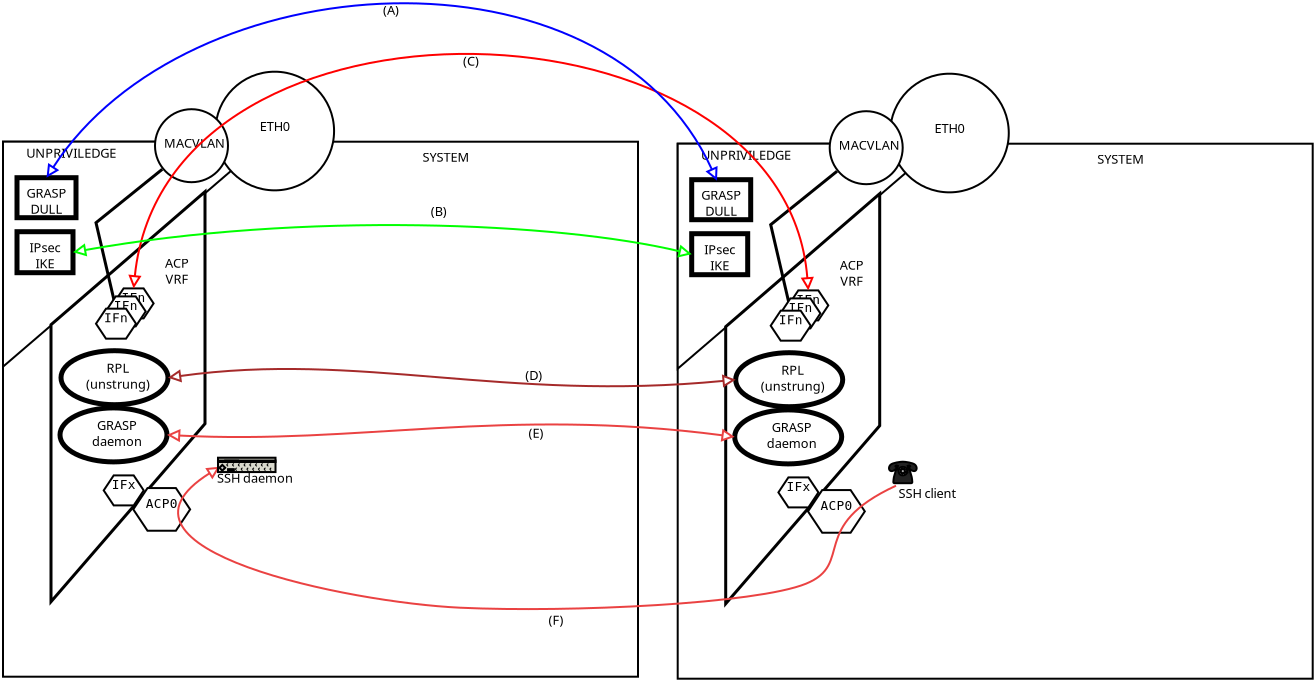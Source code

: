 <?xml version="1.0" encoding="UTF-8"?>
<dia:diagram xmlns:dia="http://www.lysator.liu.se/~alla/dia/">
  <dia:layer name="Background" visible="true" connectable="true" active="true">
    <dia:group>
      <dia:attribute name="meta">
        <dia:composite type="dict"/>
      </dia:attribute>
      <dia:attribute name="matrix"/>
      <dia:object type="Standard - Box" version="0" id="O0">
        <dia:attribute name="obj_pos">
          <dia:point val="28.3,9.1"/>
        </dia:attribute>
        <dia:attribute name="obj_bb">
          <dia:rectangle val="28.25,9.05;60.1,35.9"/>
        </dia:attribute>
        <dia:attribute name="elem_corner">
          <dia:point val="28.3,9.1"/>
        </dia:attribute>
        <dia:attribute name="elem_width">
          <dia:real val="31.75"/>
        </dia:attribute>
        <dia:attribute name="elem_height">
          <dia:real val="26.75"/>
        </dia:attribute>
        <dia:attribute name="show_background">
          <dia:boolean val="true"/>
        </dia:attribute>
      </dia:object>
      <dia:object type="Standard - Text" version="1" id="O1">
        <dia:attribute name="obj_pos">
          <dia:point val="49.275,10.1"/>
        </dia:attribute>
        <dia:attribute name="obj_bb">
          <dia:rectangle val="49.275,9.505;51.828,10.252"/>
        </dia:attribute>
        <dia:attribute name="text">
          <dia:composite type="text">
            <dia:attribute name="string">
              <dia:string>#SYSTEM#</dia:string>
            </dia:attribute>
            <dia:attribute name="font">
              <dia:font family="sans" style="0" name="Helvetica"/>
            </dia:attribute>
            <dia:attribute name="height">
              <dia:real val="0.8"/>
            </dia:attribute>
            <dia:attribute name="pos">
              <dia:point val="49.275,10.1"/>
            </dia:attribute>
            <dia:attribute name="color">
              <dia:color val="#000000ff"/>
            </dia:attribute>
            <dia:attribute name="alignment">
              <dia:enum val="0"/>
            </dia:attribute>
          </dia:composite>
        </dia:attribute>
        <dia:attribute name="valign">
          <dia:enum val="3"/>
        </dia:attribute>
      </dia:object>
      <dia:object type="Geometric - Right Angle Triangle" version="1" id="O2">
        <dia:attribute name="obj_pos">
          <dia:point val="28.3,9.1"/>
        </dia:attribute>
        <dia:attribute name="obj_bb">
          <dia:rectangle val="28.2,9;41.67,20.568"/>
        </dia:attribute>
        <dia:attribute name="meta">
          <dia:composite type="dict"/>
        </dia:attribute>
        <dia:attribute name="elem_corner">
          <dia:point val="28.3,9.1"/>
        </dia:attribute>
        <dia:attribute name="elem_width">
          <dia:real val="13.1"/>
        </dia:attribute>
        <dia:attribute name="elem_height">
          <dia:real val="11.25"/>
        </dia:attribute>
        <dia:attribute name="line_width">
          <dia:real val="0.1"/>
        </dia:attribute>
        <dia:attribute name="line_colour">
          <dia:color val="#000000ff"/>
        </dia:attribute>
        <dia:attribute name="fill_colour">
          <dia:color val="#ffffffff"/>
        </dia:attribute>
        <dia:attribute name="show_background">
          <dia:boolean val="true"/>
        </dia:attribute>
        <dia:attribute name="line_style">
          <dia:enum val="0"/>
          <dia:real val="1"/>
        </dia:attribute>
        <dia:attribute name="flip_horizontal">
          <dia:boolean val="false"/>
        </dia:attribute>
        <dia:attribute name="flip_vertical">
          <dia:boolean val="true"/>
        </dia:attribute>
        <dia:attribute name="subscale">
          <dia:real val="1"/>
        </dia:attribute>
        <dia:connections>
          <dia:connection handle="0" to="O24" connection="8"/>
        </dia:connections>
      </dia:object>
      <dia:object type="Standard - Text" version="1" id="O3">
        <dia:attribute name="obj_pos">
          <dia:point val="29.467,9.9"/>
        </dia:attribute>
        <dia:attribute name="obj_bb">
          <dia:rectangle val="29.467,9.305;34.217,10.053"/>
        </dia:attribute>
        <dia:attribute name="text">
          <dia:composite type="text">
            <dia:attribute name="string">
              <dia:string>#UNPRIVILEDGE#</dia:string>
            </dia:attribute>
            <dia:attribute name="font">
              <dia:font family="sans" style="0" name="Helvetica"/>
            </dia:attribute>
            <dia:attribute name="height">
              <dia:real val="0.8"/>
            </dia:attribute>
            <dia:attribute name="pos">
              <dia:point val="29.467,9.9"/>
            </dia:attribute>
            <dia:attribute name="color">
              <dia:color val="#000000ff"/>
            </dia:attribute>
            <dia:attribute name="alignment">
              <dia:enum val="0"/>
            </dia:attribute>
          </dia:composite>
        </dia:attribute>
        <dia:attribute name="valign">
          <dia:enum val="3"/>
        </dia:attribute>
      </dia:object>
      <dia:object type="Standard - Text" version="1" id="O4">
        <dia:attribute name="obj_pos">
          <dia:point val="37.725,9.3"/>
        </dia:attribute>
        <dia:attribute name="obj_bb">
          <dia:rectangle val="37.725,8.705;37.725,9.453"/>
        </dia:attribute>
        <dia:attribute name="text">
          <dia:composite type="text">
            <dia:attribute name="string">
              <dia:string>##</dia:string>
            </dia:attribute>
            <dia:attribute name="font">
              <dia:font family="sans" style="0" name="Helvetica"/>
            </dia:attribute>
            <dia:attribute name="height">
              <dia:real val="0.8"/>
            </dia:attribute>
            <dia:attribute name="pos">
              <dia:point val="37.725,9.3"/>
            </dia:attribute>
            <dia:attribute name="color">
              <dia:color val="#000000ff"/>
            </dia:attribute>
            <dia:attribute name="alignment">
              <dia:enum val="0"/>
            </dia:attribute>
          </dia:composite>
        </dia:attribute>
        <dia:attribute name="valign">
          <dia:enum val="3"/>
        </dia:attribute>
        <dia:connections>
          <dia:connection handle="0" to="O5" connection="8"/>
        </dia:connections>
      </dia:object>
      <dia:object type="Geometric - Perfect Circle" version="1" id="O5">
        <dia:attribute name="obj_pos">
          <dia:point val="38.921,5.6"/>
        </dia:attribute>
        <dia:attribute name="obj_bb">
          <dia:rectangle val="38.821,5.5;44.954,11.633"/>
        </dia:attribute>
        <dia:attribute name="meta">
          <dia:composite type="dict"/>
        </dia:attribute>
        <dia:attribute name="elem_corner">
          <dia:point val="38.921,5.6"/>
        </dia:attribute>
        <dia:attribute name="elem_width">
          <dia:real val="5.933"/>
        </dia:attribute>
        <dia:attribute name="elem_height">
          <dia:real val="5.933"/>
        </dia:attribute>
        <dia:attribute name="line_width">
          <dia:real val="0.1"/>
        </dia:attribute>
        <dia:attribute name="line_colour">
          <dia:color val="#000000ff"/>
        </dia:attribute>
        <dia:attribute name="fill_colour">
          <dia:color val="#ffffffff"/>
        </dia:attribute>
        <dia:attribute name="show_background">
          <dia:boolean val="true"/>
        </dia:attribute>
        <dia:attribute name="line_style">
          <dia:enum val="0"/>
          <dia:real val="1"/>
        </dia:attribute>
        <dia:attribute name="flip_horizontal">
          <dia:boolean val="false"/>
        </dia:attribute>
        <dia:attribute name="flip_vertical">
          <dia:boolean val="false"/>
        </dia:attribute>
        <dia:attribute name="subscale">
          <dia:real val="1"/>
        </dia:attribute>
      </dia:object>
      <dia:object type="Standard - Text" version="1" id="O6">
        <dia:attribute name="obj_pos">
          <dia:point val="41.888,8.566"/>
        </dia:attribute>
        <dia:attribute name="obj_bb">
          <dia:rectangle val="41.045,7.971;42.73,8.719"/>
        </dia:attribute>
        <dia:attribute name="text">
          <dia:composite type="text">
            <dia:attribute name="string">
              <dia:string>#ETH0#</dia:string>
            </dia:attribute>
            <dia:attribute name="font">
              <dia:font family="sans" style="0" name="Helvetica"/>
            </dia:attribute>
            <dia:attribute name="height">
              <dia:real val="0.8"/>
            </dia:attribute>
            <dia:attribute name="pos">
              <dia:point val="41.888,8.566"/>
            </dia:attribute>
            <dia:attribute name="color">
              <dia:color val="#000000ff"/>
            </dia:attribute>
            <dia:attribute name="alignment">
              <dia:enum val="1"/>
            </dia:attribute>
          </dia:composite>
        </dia:attribute>
        <dia:attribute name="valign">
          <dia:enum val="3"/>
        </dia:attribute>
        <dia:connections>
          <dia:connection handle="0" to="O24" connection="8"/>
          <dia:connection handle="2" to="O11" connection="9"/>
        </dia:connections>
      </dia:object>
      <dia:object type="Standard - Polygon" version="0" id="O7">
        <dia:attribute name="obj_pos">
          <dia:point val="30.7,18.25"/>
        </dia:attribute>
        <dia:attribute name="obj_bb">
          <dia:rectangle val="30.625,11.436;38.475,32.301"/>
        </dia:attribute>
        <dia:attribute name="poly_points">
          <dia:point val="30.7,18.25"/>
          <dia:point val="38.4,11.6"/>
          <dia:point val="38.4,23.2"/>
          <dia:point val="30.7,32.1"/>
        </dia:attribute>
        <dia:attribute name="line_width">
          <dia:real val="0.15"/>
        </dia:attribute>
        <dia:attribute name="show_background">
          <dia:boolean val="true"/>
        </dia:attribute>
      </dia:object>
      <dia:object type="Standard - PolyLine" version="0" id="O8">
        <dia:attribute name="obj_pos">
          <dia:point val="37.725,9.3"/>
        </dia:attribute>
        <dia:attribute name="obj_bb">
          <dia:rectangle val="32.866,9.195;37.831,17.54"/>
        </dia:attribute>
        <dia:attribute name="poly_points">
          <dia:point val="37.725,9.3"/>
          <dia:point val="32.95,13.15"/>
          <dia:point val="33.95,17.45"/>
        </dia:attribute>
        <dia:attribute name="line_width">
          <dia:real val="0.15"/>
        </dia:attribute>
      </dia:object>
      <dia:object type="Network - Radio Cell" version="0" id="O9">
        <dia:attribute name="obj_pos">
          <dia:point val="35.83,17.185"/>
        </dia:attribute>
        <dia:attribute name="obj_bb">
          <dia:rectangle val="33.77,16.385;35.89,17.985"/>
        </dia:attribute>
        <dia:attribute name="meta">
          <dia:composite type="dict"/>
        </dia:attribute>
        <dia:attribute name="poly_points">
          <dia:point val="35.83,17.185"/>
          <dia:point val="35.33,17.935"/>
          <dia:point val="34.33,17.935"/>
          <dia:point val="33.83,17.185"/>
          <dia:point val="34.33,16.435"/>
          <dia:point val="35.33,16.435"/>
        </dia:attribute>
        <dia:attribute name="radius">
          <dia:real val="1"/>
        </dia:attribute>
        <dia:attribute name="line_width">
          <dia:real val="0.1"/>
        </dia:attribute>
        <dia:attribute name="line_colour">
          <dia:color val="#000000ff"/>
        </dia:attribute>
        <dia:attribute name="line_style">
          <dia:enum val="0"/>
          <dia:real val="1"/>
        </dia:attribute>
        <dia:attribute name="fill_colour">
          <dia:color val="#ffffffff"/>
        </dia:attribute>
        <dia:attribute name="show_background">
          <dia:boolean val="true"/>
        </dia:attribute>
        <dia:attribute name="text">
          <dia:composite type="text">
            <dia:attribute name="string">
              <dia:string>#IFn#</dia:string>
            </dia:attribute>
            <dia:attribute name="font">
              <dia:font family="monospace" style="0" name="Courier"/>
            </dia:attribute>
            <dia:attribute name="height">
              <dia:real val="0.8"/>
            </dia:attribute>
            <dia:attribute name="pos">
              <dia:point val="34.83,17.109"/>
            </dia:attribute>
            <dia:attribute name="color">
              <dia:color val="#000000ff"/>
            </dia:attribute>
            <dia:attribute name="alignment">
              <dia:enum val="1"/>
            </dia:attribute>
          </dia:composite>
        </dia:attribute>
      </dia:object>
      <dia:object type="Network - Radio Cell" version="0" id="O10">
        <dia:attribute name="obj_pos">
          <dia:point val="35.435,17.585"/>
        </dia:attribute>
        <dia:attribute name="obj_bb">
          <dia:rectangle val="33.375,16.785;35.495,18.385"/>
        </dia:attribute>
        <dia:attribute name="meta">
          <dia:composite type="dict"/>
        </dia:attribute>
        <dia:attribute name="poly_points">
          <dia:point val="35.435,17.585"/>
          <dia:point val="34.935,18.335"/>
          <dia:point val="33.935,18.335"/>
          <dia:point val="33.435,17.585"/>
          <dia:point val="33.935,16.835"/>
          <dia:point val="34.935,16.835"/>
        </dia:attribute>
        <dia:attribute name="radius">
          <dia:real val="1"/>
        </dia:attribute>
        <dia:attribute name="line_width">
          <dia:real val="0.1"/>
        </dia:attribute>
        <dia:attribute name="line_colour">
          <dia:color val="#000000ff"/>
        </dia:attribute>
        <dia:attribute name="line_style">
          <dia:enum val="0"/>
          <dia:real val="1"/>
        </dia:attribute>
        <dia:attribute name="fill_colour">
          <dia:color val="#ffffffff"/>
        </dia:attribute>
        <dia:attribute name="show_background">
          <dia:boolean val="true"/>
        </dia:attribute>
        <dia:attribute name="text">
          <dia:composite type="text">
            <dia:attribute name="string">
              <dia:string>#IFn#</dia:string>
            </dia:attribute>
            <dia:attribute name="font">
              <dia:font family="monospace" style="0" name="Courier"/>
            </dia:attribute>
            <dia:attribute name="height">
              <dia:real val="0.8"/>
            </dia:attribute>
            <dia:attribute name="pos">
              <dia:point val="34.435,17.509"/>
            </dia:attribute>
            <dia:attribute name="color">
              <dia:color val="#000000ff"/>
            </dia:attribute>
            <dia:attribute name="alignment">
              <dia:enum val="1"/>
            </dia:attribute>
          </dia:composite>
        </dia:attribute>
      </dia:object>
      <dia:object type="Network - Radio Cell" version="0" id="O11">
        <dia:attribute name="obj_pos">
          <dia:point val="34.95,18.2"/>
        </dia:attribute>
        <dia:attribute name="obj_bb">
          <dia:rectangle val="32.89,17.4;35.01,19"/>
        </dia:attribute>
        <dia:attribute name="meta">
          <dia:composite type="dict"/>
        </dia:attribute>
        <dia:attribute name="poly_points">
          <dia:point val="34.95,18.2"/>
          <dia:point val="34.45,18.95"/>
          <dia:point val="33.45,18.95"/>
          <dia:point val="32.95,18.2"/>
          <dia:point val="33.45,17.45"/>
          <dia:point val="34.45,17.45"/>
        </dia:attribute>
        <dia:attribute name="radius">
          <dia:real val="1"/>
        </dia:attribute>
        <dia:attribute name="line_width">
          <dia:real val="0.1"/>
        </dia:attribute>
        <dia:attribute name="line_colour">
          <dia:color val="#000000ff"/>
        </dia:attribute>
        <dia:attribute name="line_style">
          <dia:enum val="0"/>
          <dia:real val="1"/>
        </dia:attribute>
        <dia:attribute name="fill_colour">
          <dia:color val="#ffffffff"/>
        </dia:attribute>
        <dia:attribute name="show_background">
          <dia:boolean val="true"/>
        </dia:attribute>
        <dia:attribute name="text">
          <dia:composite type="text">
            <dia:attribute name="string">
              <dia:string>#IFn#</dia:string>
            </dia:attribute>
            <dia:attribute name="font">
              <dia:font family="monospace" style="0" name="Courier"/>
            </dia:attribute>
            <dia:attribute name="height">
              <dia:real val="0.8"/>
            </dia:attribute>
            <dia:attribute name="pos">
              <dia:point val="33.95,18.124"/>
            </dia:attribute>
            <dia:attribute name="color">
              <dia:color val="#000000ff"/>
            </dia:attribute>
            <dia:attribute name="alignment">
              <dia:enum val="1"/>
            </dia:attribute>
          </dia:composite>
        </dia:attribute>
      </dia:object>
      <dia:object type="Standard - Text" version="1" id="O12">
        <dia:attribute name="obj_pos">
          <dia:point val="35.3,20.95"/>
        </dia:attribute>
        <dia:attribute name="obj_bb">
          <dia:rectangle val="35.3,20.355;35.3,21.102"/>
          <dia:connections>
            <dia:connection handle="0" to="O15" connection="8"/>
          </dia:connections>
        </dia:attribute>
        <dia:attribute name="text">
          <dia:composite type="text">
            <dia:attribute name="string">
              <dia:string>##</dia:string>
            </dia:attribute>
            <dia:attribute name="font">
              <dia:font family="sans" style="0" name="Helvetica"/>
            </dia:attribute>
            <dia:attribute name="height">
              <dia:real val="0.8"/>
            </dia:attribute>
            <dia:attribute name="pos">
              <dia:point val="35.3,20.95"/>
            </dia:attribute>
            <dia:attribute name="color">
              <dia:color val="#000000ff"/>
            </dia:attribute>
            <dia:attribute name="alignment">
              <dia:enum val="1"/>
            </dia:attribute>
          </dia:composite>
        </dia:attribute>
        <dia:attribute name="valign">
          <dia:enum val="3"/>
        </dia:attribute>
      </dia:object>
      <dia:group>
        <dia:attribute name="meta">
          <dia:composite type="dict"/>
        </dia:attribute>
        <dia:attribute name="matrix"/>
        <dia:object type="Standard - Ellipse" version="0" id="O13">
          <dia:attribute name="obj_pos">
            <dia:point val="31.2,19.55"/>
          </dia:attribute>
          <dia:attribute name="obj_bb">
            <dia:rectangle val="31.075,19.425;36.675,22.375"/>
          </dia:attribute>
          <dia:attribute name="elem_corner">
            <dia:point val="31.2,19.55"/>
          </dia:attribute>
          <dia:attribute name="elem_width">
            <dia:real val="5.35"/>
          </dia:attribute>
          <dia:attribute name="elem_height">
            <dia:real val="2.7"/>
          </dia:attribute>
          <dia:attribute name="border_width">
            <dia:real val="0.25"/>
          </dia:attribute>
        </dia:object>
        <dia:object type="Standard - Text" version="1" id="O14">
          <dia:attribute name="obj_pos">
            <dia:point val="34.05,20.65"/>
          </dia:attribute>
          <dia:attribute name="obj_bb">
            <dia:rectangle val="32.364,20.055;35.736,21.602"/>
          </dia:attribute>
          <dia:attribute name="text">
            <dia:composite type="text">
              <dia:attribute name="string">
                <dia:string>#RPL
(unstrung)#</dia:string>
              </dia:attribute>
              <dia:attribute name="font">
                <dia:font family="sans" style="0" name="Helvetica"/>
              </dia:attribute>
              <dia:attribute name="height">
                <dia:real val="0.8"/>
              </dia:attribute>
              <dia:attribute name="pos">
                <dia:point val="34.05,20.65"/>
              </dia:attribute>
              <dia:attribute name="color">
                <dia:color val="#000000ff"/>
              </dia:attribute>
              <dia:attribute name="alignment">
                <dia:enum val="1"/>
              </dia:attribute>
            </dia:composite>
          </dia:attribute>
          <dia:attribute name="valign">
            <dia:enum val="3"/>
          </dia:attribute>
        </dia:object>
      </dia:group>
      <dia:group>
        <dia:attribute name="meta">
          <dia:composite type="dict"/>
        </dia:attribute>
        <dia:attribute name="matrix"/>
        <dia:object type="Standard - Box" version="0" id="O15">
          <dia:attribute name="obj_pos">
            <dia:point val="29,13.6"/>
          </dia:attribute>
          <dia:attribute name="obj_bb">
            <dia:rectangle val="28.875,13.475;31.925,15.775"/>
          </dia:attribute>
          <dia:attribute name="elem_corner">
            <dia:point val="29,13.6"/>
          </dia:attribute>
          <dia:attribute name="elem_width">
            <dia:real val="2.8"/>
          </dia:attribute>
          <dia:attribute name="elem_height">
            <dia:real val="2.05"/>
          </dia:attribute>
          <dia:attribute name="border_width">
            <dia:real val="0.25"/>
          </dia:attribute>
          <dia:attribute name="show_background">
            <dia:boolean val="true"/>
          </dia:attribute>
        </dia:object>
        <dia:object type="Standard - Text" version="1" id="O16">
          <dia:attribute name="obj_pos">
            <dia:point val="30.4,14.625"/>
          </dia:attribute>
          <dia:attribute name="obj_bb">
            <dia:rectangle val="29.578,14.03;31.223,15.578"/>
          </dia:attribute>
          <dia:attribute name="text">
            <dia:composite type="text">
              <dia:attribute name="string">
                <dia:string>#IPsec
IKE#</dia:string>
              </dia:attribute>
              <dia:attribute name="font">
                <dia:font family="sans" style="0" name="Helvetica"/>
              </dia:attribute>
              <dia:attribute name="height">
                <dia:real val="0.8"/>
              </dia:attribute>
              <dia:attribute name="pos">
                <dia:point val="30.4,14.625"/>
              </dia:attribute>
              <dia:attribute name="color">
                <dia:color val="#000000ff"/>
              </dia:attribute>
              <dia:attribute name="alignment">
                <dia:enum val="1"/>
              </dia:attribute>
            </dia:composite>
          </dia:attribute>
          <dia:attribute name="valign">
            <dia:enum val="3"/>
          </dia:attribute>
        </dia:object>
      </dia:group>
      <dia:object type="Standard - Text" version="1" id="O17">
        <dia:attribute name="obj_pos">
          <dia:point val="37,15.4"/>
        </dia:attribute>
        <dia:attribute name="obj_bb">
          <dia:rectangle val="36.37,14.805;37.63,16.352"/>
        </dia:attribute>
        <dia:attribute name="text">
          <dia:composite type="text">
            <dia:attribute name="string">
              <dia:string>#ACP
VRF#</dia:string>
            </dia:attribute>
            <dia:attribute name="font">
              <dia:font family="sans" style="0" name="Helvetica"/>
            </dia:attribute>
            <dia:attribute name="height">
              <dia:real val="0.8"/>
            </dia:attribute>
            <dia:attribute name="pos">
              <dia:point val="37,15.4"/>
            </dia:attribute>
            <dia:attribute name="color">
              <dia:color val="#000000ff"/>
            </dia:attribute>
            <dia:attribute name="alignment">
              <dia:enum val="1"/>
            </dia:attribute>
          </dia:composite>
        </dia:attribute>
        <dia:attribute name="valign">
          <dia:enum val="3"/>
        </dia:attribute>
      </dia:object>
      <dia:object type="Network - Radio Cell" version="0" id="O18">
        <dia:attribute name="obj_pos">
          <dia:point val="35.335,26.535"/>
        </dia:attribute>
        <dia:attribute name="obj_bb">
          <dia:rectangle val="33.275,25.735;35.395,27.335"/>
        </dia:attribute>
        <dia:attribute name="meta">
          <dia:composite type="dict"/>
        </dia:attribute>
        <dia:attribute name="poly_points">
          <dia:point val="35.335,26.535"/>
          <dia:point val="34.835,27.285"/>
          <dia:point val="33.835,27.285"/>
          <dia:point val="33.335,26.535"/>
          <dia:point val="33.835,25.785"/>
          <dia:point val="34.835,25.785"/>
        </dia:attribute>
        <dia:attribute name="radius">
          <dia:real val="1"/>
        </dia:attribute>
        <dia:attribute name="line_width">
          <dia:real val="0.1"/>
        </dia:attribute>
        <dia:attribute name="line_colour">
          <dia:color val="#000000ff"/>
        </dia:attribute>
        <dia:attribute name="line_style">
          <dia:enum val="0"/>
          <dia:real val="1"/>
        </dia:attribute>
        <dia:attribute name="fill_colour">
          <dia:color val="#ffffffff"/>
        </dia:attribute>
        <dia:attribute name="show_background">
          <dia:boolean val="true"/>
        </dia:attribute>
        <dia:attribute name="text">
          <dia:composite type="text">
            <dia:attribute name="string">
              <dia:string>#IFx#</dia:string>
            </dia:attribute>
            <dia:attribute name="font">
              <dia:font family="monospace" style="0" name="Courier"/>
            </dia:attribute>
            <dia:attribute name="height">
              <dia:real val="0.8"/>
            </dia:attribute>
            <dia:attribute name="pos">
              <dia:point val="34.335,26.459"/>
            </dia:attribute>
            <dia:attribute name="color">
              <dia:color val="#000000ff"/>
            </dia:attribute>
            <dia:attribute name="alignment">
              <dia:enum val="1"/>
            </dia:attribute>
          </dia:composite>
        </dia:attribute>
      </dia:object>
      <dia:object type="Network - Radio Cell" version="0" id="O19">
        <dia:attribute name="obj_pos">
          <dia:point val="37.656,27.485"/>
        </dia:attribute>
        <dia:attribute name="obj_bb">
          <dia:rectangle val="34.754,26.369;37.716,28.601"/>
          <dia:connections>
            <dia:connection handle="0" to="O22" connection="8"/>
          </dia:connections>
        </dia:attribute>
        <dia:attribute name="meta">
          <dia:composite type="dict"/>
        </dia:attribute>
        <dia:attribute name="poly_points">
          <dia:point val="37.656,27.485"/>
          <dia:point val="36.946,28.55"/>
          <dia:point val="35.525,28.55"/>
          <dia:point val="34.814,27.485"/>
          <dia:point val="35.525,26.419"/>
          <dia:point val="36.946,26.419"/>
        </dia:attribute>
        <dia:attribute name="radius">
          <dia:real val="1.421"/>
        </dia:attribute>
        <dia:attribute name="line_width">
          <dia:real val="0.1"/>
        </dia:attribute>
        <dia:attribute name="line_colour">
          <dia:color val="#000000ff"/>
        </dia:attribute>
        <dia:attribute name="line_style">
          <dia:enum val="0"/>
          <dia:real val="1"/>
        </dia:attribute>
        <dia:attribute name="fill_colour">
          <dia:color val="#ffffffff"/>
        </dia:attribute>
        <dia:attribute name="show_background">
          <dia:boolean val="true"/>
        </dia:attribute>
        <dia:attribute name="text">
          <dia:composite type="text">
            <dia:attribute name="string">
              <dia:string>#ACP0#</dia:string>
            </dia:attribute>
            <dia:attribute name="font">
              <dia:font family="monospace" style="0" name="Courier"/>
            </dia:attribute>
            <dia:attribute name="height">
              <dia:real val="0.8"/>
            </dia:attribute>
            <dia:attribute name="pos">
              <dia:point val="36.235,27.409"/>
            </dia:attribute>
            <dia:attribute name="color">
              <dia:color val="#000000ff"/>
            </dia:attribute>
            <dia:attribute name="alignment">
              <dia:enum val="1"/>
            </dia:attribute>
          </dia:composite>
        </dia:attribute>
      </dia:object>
      <dia:group>
        <dia:attribute name="meta">
          <dia:composite type="dict"/>
        </dia:attribute>
        <dia:attribute name="matrix"/>
        <dia:object type="Standard - Ellipse" version="0" id="O20">
          <dia:attribute name="obj_pos">
            <dia:point val="31.15,22.41"/>
          </dia:attribute>
          <dia:attribute name="obj_bb">
            <dia:rectangle val="31.025,22.285;36.625,25.235"/>
          </dia:attribute>
          <dia:attribute name="elem_corner">
            <dia:point val="31.15,22.41"/>
          </dia:attribute>
          <dia:attribute name="elem_width">
            <dia:real val="5.35"/>
          </dia:attribute>
          <dia:attribute name="elem_height">
            <dia:real val="2.7"/>
          </dia:attribute>
          <dia:attribute name="border_width">
            <dia:real val="0.25"/>
          </dia:attribute>
        </dia:object>
        <dia:object type="Standard - Text" version="1" id="O21">
          <dia:attribute name="obj_pos">
            <dia:point val="34,23.51"/>
          </dia:attribute>
          <dia:attribute name="obj_bb">
            <dia:rectangle val="32.693,22.915;35.307,24.462"/>
          </dia:attribute>
          <dia:attribute name="text">
            <dia:composite type="text">
              <dia:attribute name="string">
                <dia:string>#GRASP
daemon#</dia:string>
              </dia:attribute>
              <dia:attribute name="font">
                <dia:font family="sans" style="0" name="Helvetica"/>
              </dia:attribute>
              <dia:attribute name="height">
                <dia:real val="0.8"/>
              </dia:attribute>
              <dia:attribute name="pos">
                <dia:point val="34,23.51"/>
              </dia:attribute>
              <dia:attribute name="color">
                <dia:color val="#000000ff"/>
              </dia:attribute>
              <dia:attribute name="alignment">
                <dia:enum val="1"/>
              </dia:attribute>
            </dia:composite>
          </dia:attribute>
          <dia:attribute name="valign">
            <dia:enum val="3"/>
          </dia:attribute>
        </dia:object>
      </dia:group>
      <dia:group>
        <dia:attribute name="meta">
          <dia:composite type="dict"/>
        </dia:attribute>
        <dia:attribute name="matrix"/>
        <dia:object type="Standard - Box" version="0" id="O22">
          <dia:attribute name="obj_pos">
            <dia:point val="29,10.9"/>
          </dia:attribute>
          <dia:attribute name="obj_bb">
            <dia:rectangle val="28.875,10.775;32.075,13.025"/>
          </dia:attribute>
          <dia:attribute name="elem_corner">
            <dia:point val="29,10.9"/>
          </dia:attribute>
          <dia:attribute name="elem_width">
            <dia:real val="2.95"/>
          </dia:attribute>
          <dia:attribute name="elem_height">
            <dia:real val="2"/>
          </dia:attribute>
          <dia:attribute name="border_width">
            <dia:real val="0.25"/>
          </dia:attribute>
          <dia:attribute name="show_background">
            <dia:boolean val="true"/>
          </dia:attribute>
        </dia:object>
        <dia:object type="Standard - Text" version="1" id="O23">
          <dia:attribute name="obj_pos">
            <dia:point val="30.475,11.9"/>
          </dia:attribute>
          <dia:attribute name="obj_bb">
            <dia:rectangle val="29.402,11.305;31.547,12.852"/>
          </dia:attribute>
          <dia:attribute name="text">
            <dia:composite type="text">
              <dia:attribute name="string">
                <dia:string>#GRASP
DULL#</dia:string>
              </dia:attribute>
              <dia:attribute name="font">
                <dia:font family="sans" style="0" name="Helvetica"/>
              </dia:attribute>
              <dia:attribute name="height">
                <dia:real val="0.8"/>
              </dia:attribute>
              <dia:attribute name="pos">
                <dia:point val="30.475,11.9"/>
              </dia:attribute>
              <dia:attribute name="color">
                <dia:color val="#000000ff"/>
              </dia:attribute>
              <dia:attribute name="alignment">
                <dia:enum val="1"/>
              </dia:attribute>
            </dia:composite>
          </dia:attribute>
          <dia:attribute name="valign">
            <dia:enum val="3"/>
          </dia:attribute>
        </dia:object>
      </dia:group>
      <dia:object type="Geometric - Perfect Circle" version="1" id="O24">
        <dia:attribute name="obj_pos">
          <dia:point val="35.9,7.475"/>
        </dia:attribute>
        <dia:attribute name="obj_bb">
          <dia:rectangle val="35.8,7.375;39.65,11.225"/>
        </dia:attribute>
        <dia:attribute name="meta">
          <dia:composite type="dict"/>
        </dia:attribute>
        <dia:attribute name="elem_corner">
          <dia:point val="35.9,7.475"/>
        </dia:attribute>
        <dia:attribute name="elem_width">
          <dia:real val="3.65"/>
        </dia:attribute>
        <dia:attribute name="elem_height">
          <dia:real val="3.65"/>
        </dia:attribute>
        <dia:attribute name="line_width">
          <dia:real val="0.1"/>
        </dia:attribute>
        <dia:attribute name="line_colour">
          <dia:color val="#000000ff"/>
        </dia:attribute>
        <dia:attribute name="fill_colour">
          <dia:color val="#ffffffff"/>
        </dia:attribute>
        <dia:attribute name="show_background">
          <dia:boolean val="true"/>
        </dia:attribute>
        <dia:attribute name="line_style">
          <dia:enum val="0"/>
          <dia:real val="1"/>
        </dia:attribute>
        <dia:attribute name="flip_horizontal">
          <dia:boolean val="false"/>
        </dia:attribute>
        <dia:attribute name="flip_vertical">
          <dia:boolean val="false"/>
        </dia:attribute>
        <dia:attribute name="subscale">
          <dia:real val="1"/>
        </dia:attribute>
      </dia:object>
      <dia:object type="Standard - Text" version="1" id="O25">
        <dia:attribute name="obj_pos">
          <dia:point val="36.35,9.4"/>
        </dia:attribute>
        <dia:attribute name="obj_bb">
          <dia:rectangle val="36.35,8.805;39.505,9.553"/>
        </dia:attribute>
        <dia:attribute name="text">
          <dia:composite type="text">
            <dia:attribute name="string">
              <dia:string>#MACVLAN#</dia:string>
            </dia:attribute>
            <dia:attribute name="font">
              <dia:font family="sans" style="0" name="Helvetica"/>
            </dia:attribute>
            <dia:attribute name="height">
              <dia:real val="0.8"/>
            </dia:attribute>
            <dia:attribute name="pos">
              <dia:point val="36.35,9.4"/>
            </dia:attribute>
            <dia:attribute name="color">
              <dia:color val="#000000ff"/>
            </dia:attribute>
            <dia:attribute name="alignment">
              <dia:enum val="0"/>
            </dia:attribute>
          </dia:composite>
        </dia:attribute>
        <dia:attribute name="valign">
          <dia:enum val="3"/>
        </dia:attribute>
      </dia:object>
    </dia:group>
    <dia:group>
      <dia:attribute name="meta">
        <dia:composite type="dict"/>
      </dia:attribute>
      <dia:attribute name="matrix"/>
      <dia:object type="Standard - Box" version="0" id="O26">
        <dia:attribute name="obj_pos">
          <dia:point val="-5.435,9"/>
        </dia:attribute>
        <dia:attribute name="obj_bb">
          <dia:rectangle val="-5.485,8.95;26.365,35.8"/>
        </dia:attribute>
        <dia:attribute name="elem_corner">
          <dia:point val="-5.435,9"/>
        </dia:attribute>
        <dia:attribute name="elem_width">
          <dia:real val="31.75"/>
        </dia:attribute>
        <dia:attribute name="elem_height">
          <dia:real val="26.75"/>
        </dia:attribute>
        <dia:attribute name="show_background">
          <dia:boolean val="true"/>
        </dia:attribute>
      </dia:object>
      <dia:object type="Standard - Text" version="1" id="O27">
        <dia:attribute name="obj_pos">
          <dia:point val="15.54,10"/>
        </dia:attribute>
        <dia:attribute name="obj_bb">
          <dia:rectangle val="15.54,9.405;18.093,10.152"/>
        </dia:attribute>
        <dia:attribute name="text">
          <dia:composite type="text">
            <dia:attribute name="string">
              <dia:string>#SYSTEM#</dia:string>
            </dia:attribute>
            <dia:attribute name="font">
              <dia:font family="sans" style="0" name="Helvetica"/>
            </dia:attribute>
            <dia:attribute name="height">
              <dia:real val="0.8"/>
            </dia:attribute>
            <dia:attribute name="pos">
              <dia:point val="15.54,10"/>
            </dia:attribute>
            <dia:attribute name="color">
              <dia:color val="#000000ff"/>
            </dia:attribute>
            <dia:attribute name="alignment">
              <dia:enum val="0"/>
            </dia:attribute>
          </dia:composite>
        </dia:attribute>
        <dia:attribute name="valign">
          <dia:enum val="3"/>
        </dia:attribute>
      </dia:object>
      <dia:object type="Geometric - Right Angle Triangle" version="1" id="O28">
        <dia:attribute name="obj_pos">
          <dia:point val="-5.435,9"/>
        </dia:attribute>
        <dia:attribute name="obj_bb">
          <dia:rectangle val="-5.535,8.9;7.935,20.468"/>
        </dia:attribute>
        <dia:attribute name="meta">
          <dia:composite type="dict"/>
        </dia:attribute>
        <dia:attribute name="elem_corner">
          <dia:point val="-5.435,9"/>
        </dia:attribute>
        <dia:attribute name="elem_width">
          <dia:real val="13.1"/>
        </dia:attribute>
        <dia:attribute name="elem_height">
          <dia:real val="11.25"/>
        </dia:attribute>
        <dia:attribute name="line_width">
          <dia:real val="0.1"/>
        </dia:attribute>
        <dia:attribute name="line_colour">
          <dia:color val="#000000ff"/>
        </dia:attribute>
        <dia:attribute name="fill_colour">
          <dia:color val="#ffffffff"/>
        </dia:attribute>
        <dia:attribute name="show_background">
          <dia:boolean val="true"/>
        </dia:attribute>
        <dia:attribute name="line_style">
          <dia:enum val="0"/>
          <dia:real val="1"/>
        </dia:attribute>
        <dia:attribute name="flip_horizontal">
          <dia:boolean val="false"/>
        </dia:attribute>
        <dia:attribute name="flip_vertical">
          <dia:boolean val="true"/>
        </dia:attribute>
        <dia:attribute name="subscale">
          <dia:real val="1"/>
        </dia:attribute>
        <dia:connections>
          <dia:connection handle="0" to="O50" connection="8"/>
        </dia:connections>
      </dia:object>
      <dia:object type="Standard - Text" version="1" id="O29">
        <dia:attribute name="obj_pos">
          <dia:point val="-4.268,9.8"/>
        </dia:attribute>
        <dia:attribute name="obj_bb">
          <dia:rectangle val="-4.268,9.205;0.482,9.953"/>
        </dia:attribute>
        <dia:attribute name="text">
          <dia:composite type="text">
            <dia:attribute name="string">
              <dia:string>#UNPRIVILEDGE#</dia:string>
            </dia:attribute>
            <dia:attribute name="font">
              <dia:font family="sans" style="0" name="Helvetica"/>
            </dia:attribute>
            <dia:attribute name="height">
              <dia:real val="0.8"/>
            </dia:attribute>
            <dia:attribute name="pos">
              <dia:point val="-4.268,9.8"/>
            </dia:attribute>
            <dia:attribute name="color">
              <dia:color val="#000000ff"/>
            </dia:attribute>
            <dia:attribute name="alignment">
              <dia:enum val="0"/>
            </dia:attribute>
          </dia:composite>
        </dia:attribute>
        <dia:attribute name="valign">
          <dia:enum val="3"/>
        </dia:attribute>
      </dia:object>
      <dia:object type="Standard - Text" version="1" id="O30">
        <dia:attribute name="obj_pos">
          <dia:point val="3.99,9.2"/>
        </dia:attribute>
        <dia:attribute name="obj_bb">
          <dia:rectangle val="3.99,8.605;3.99,9.352"/>
        </dia:attribute>
        <dia:attribute name="text">
          <dia:composite type="text">
            <dia:attribute name="string">
              <dia:string>##</dia:string>
            </dia:attribute>
            <dia:attribute name="font">
              <dia:font family="sans" style="0" name="Helvetica"/>
            </dia:attribute>
            <dia:attribute name="height">
              <dia:real val="0.8"/>
            </dia:attribute>
            <dia:attribute name="pos">
              <dia:point val="3.99,9.2"/>
            </dia:attribute>
            <dia:attribute name="color">
              <dia:color val="#000000ff"/>
            </dia:attribute>
            <dia:attribute name="alignment">
              <dia:enum val="0"/>
            </dia:attribute>
          </dia:composite>
        </dia:attribute>
        <dia:attribute name="valign">
          <dia:enum val="3"/>
        </dia:attribute>
        <dia:connections>
          <dia:connection handle="0" to="O31" connection="8"/>
        </dia:connections>
      </dia:object>
      <dia:object type="Geometric - Perfect Circle" version="1" id="O31">
        <dia:attribute name="obj_pos">
          <dia:point val="5.186,5.5"/>
        </dia:attribute>
        <dia:attribute name="obj_bb">
          <dia:rectangle val="5.086,5.4;11.219,11.533"/>
        </dia:attribute>
        <dia:attribute name="meta">
          <dia:composite type="dict"/>
        </dia:attribute>
        <dia:attribute name="elem_corner">
          <dia:point val="5.186,5.5"/>
        </dia:attribute>
        <dia:attribute name="elem_width">
          <dia:real val="5.933"/>
        </dia:attribute>
        <dia:attribute name="elem_height">
          <dia:real val="5.933"/>
        </dia:attribute>
        <dia:attribute name="line_width">
          <dia:real val="0.1"/>
        </dia:attribute>
        <dia:attribute name="line_colour">
          <dia:color val="#000000ff"/>
        </dia:attribute>
        <dia:attribute name="fill_colour">
          <dia:color val="#ffffffff"/>
        </dia:attribute>
        <dia:attribute name="show_background">
          <dia:boolean val="true"/>
        </dia:attribute>
        <dia:attribute name="line_style">
          <dia:enum val="0"/>
          <dia:real val="1"/>
        </dia:attribute>
        <dia:attribute name="flip_horizontal">
          <dia:boolean val="false"/>
        </dia:attribute>
        <dia:attribute name="flip_vertical">
          <dia:boolean val="false"/>
        </dia:attribute>
        <dia:attribute name="subscale">
          <dia:real val="1"/>
        </dia:attribute>
      </dia:object>
      <dia:object type="Standard - Text" version="1" id="O32">
        <dia:attribute name="obj_pos">
          <dia:point val="8.152,8.466"/>
        </dia:attribute>
        <dia:attribute name="obj_bb">
          <dia:rectangle val="7.31,7.871;8.995,8.619"/>
        </dia:attribute>
        <dia:attribute name="text">
          <dia:composite type="text">
            <dia:attribute name="string">
              <dia:string>#ETH0#</dia:string>
            </dia:attribute>
            <dia:attribute name="font">
              <dia:font family="sans" style="0" name="Helvetica"/>
            </dia:attribute>
            <dia:attribute name="height">
              <dia:real val="0.8"/>
            </dia:attribute>
            <dia:attribute name="pos">
              <dia:point val="8.152,8.466"/>
            </dia:attribute>
            <dia:attribute name="color">
              <dia:color val="#000000ff"/>
            </dia:attribute>
            <dia:attribute name="alignment">
              <dia:enum val="1"/>
            </dia:attribute>
          </dia:composite>
        </dia:attribute>
        <dia:attribute name="valign">
          <dia:enum val="3"/>
        </dia:attribute>
        <dia:connections>
          <dia:connection handle="0" to="O50" connection="8"/>
          <dia:connection handle="2" to="O37" connection="9"/>
        </dia:connections>
      </dia:object>
      <dia:object type="Standard - Polygon" version="0" id="O33">
        <dia:attribute name="obj_pos">
          <dia:point val="-3.035,18.15"/>
        </dia:attribute>
        <dia:attribute name="obj_bb">
          <dia:rectangle val="-3.11,11.336;4.74,32.201"/>
        </dia:attribute>
        <dia:attribute name="poly_points">
          <dia:point val="-3.035,18.15"/>
          <dia:point val="4.665,11.5"/>
          <dia:point val="4.665,23.1"/>
          <dia:point val="-3.035,32"/>
        </dia:attribute>
        <dia:attribute name="line_width">
          <dia:real val="0.15"/>
        </dia:attribute>
        <dia:attribute name="show_background">
          <dia:boolean val="true"/>
        </dia:attribute>
      </dia:object>
      <dia:object type="Standard - PolyLine" version="0" id="O34">
        <dia:attribute name="obj_pos">
          <dia:point val="3.99,9.2"/>
        </dia:attribute>
        <dia:attribute name="obj_bb">
          <dia:rectangle val="-0.869,10.791;1.991,17.44"/>
        </dia:attribute>
        <dia:attribute name="poly_points">
          <dia:point val="3.99,9.2"/>
          <dia:point val="-0.785,13.05"/>
          <dia:point val="0.215,17.35"/>
        </dia:attribute>
        <dia:attribute name="line_width">
          <dia:real val="0.15"/>
        </dia:attribute>
      </dia:object>
      <dia:object type="Network - Radio Cell" version="0" id="O35">
        <dia:attribute name="obj_pos">
          <dia:point val="2.095,17.085"/>
        </dia:attribute>
        <dia:attribute name="obj_bb">
          <dia:rectangle val="0.035,16.285;2.155,17.885"/>
        </dia:attribute>
        <dia:attribute name="meta">
          <dia:composite type="dict"/>
        </dia:attribute>
        <dia:attribute name="poly_points">
          <dia:point val="2.095,17.085"/>
          <dia:point val="1.595,17.835"/>
          <dia:point val="0.595,17.835"/>
          <dia:point val="0.095,17.085"/>
          <dia:point val="0.595,16.335"/>
          <dia:point val="1.595,16.335"/>
        </dia:attribute>
        <dia:attribute name="radius">
          <dia:real val="1"/>
        </dia:attribute>
        <dia:attribute name="line_width">
          <dia:real val="0.1"/>
        </dia:attribute>
        <dia:attribute name="line_colour">
          <dia:color val="#000000ff"/>
        </dia:attribute>
        <dia:attribute name="line_style">
          <dia:enum val="0"/>
          <dia:real val="1"/>
        </dia:attribute>
        <dia:attribute name="fill_colour">
          <dia:color val="#ffffffff"/>
        </dia:attribute>
        <dia:attribute name="show_background">
          <dia:boolean val="true"/>
        </dia:attribute>
        <dia:attribute name="text">
          <dia:composite type="text">
            <dia:attribute name="string">
              <dia:string>#IFn#</dia:string>
            </dia:attribute>
            <dia:attribute name="font">
              <dia:font family="monospace" style="0" name="Courier"/>
            </dia:attribute>
            <dia:attribute name="height">
              <dia:real val="0.8"/>
            </dia:attribute>
            <dia:attribute name="pos">
              <dia:point val="1.095,17.009"/>
            </dia:attribute>
            <dia:attribute name="color">
              <dia:color val="#000000ff"/>
            </dia:attribute>
            <dia:attribute name="alignment">
              <dia:enum val="1"/>
            </dia:attribute>
          </dia:composite>
        </dia:attribute>
      </dia:object>
      <dia:object type="Network - Radio Cell" version="0" id="O36">
        <dia:attribute name="obj_pos">
          <dia:point val="1.7,17.485"/>
        </dia:attribute>
        <dia:attribute name="obj_bb">
          <dia:rectangle val="-0.36,16.685;1.76,18.285"/>
        </dia:attribute>
        <dia:attribute name="meta">
          <dia:composite type="dict"/>
        </dia:attribute>
        <dia:attribute name="poly_points">
          <dia:point val="1.7,17.485"/>
          <dia:point val="1.2,18.235"/>
          <dia:point val="0.2,18.235"/>
          <dia:point val="-0.3,17.485"/>
          <dia:point val="0.2,16.735"/>
          <dia:point val="1.2,16.735"/>
        </dia:attribute>
        <dia:attribute name="radius">
          <dia:real val="1"/>
        </dia:attribute>
        <dia:attribute name="line_width">
          <dia:real val="0.1"/>
        </dia:attribute>
        <dia:attribute name="line_colour">
          <dia:color val="#000000ff"/>
        </dia:attribute>
        <dia:attribute name="line_style">
          <dia:enum val="0"/>
          <dia:real val="1"/>
        </dia:attribute>
        <dia:attribute name="fill_colour">
          <dia:color val="#ffffffff"/>
        </dia:attribute>
        <dia:attribute name="show_background">
          <dia:boolean val="true"/>
        </dia:attribute>
        <dia:attribute name="text">
          <dia:composite type="text">
            <dia:attribute name="string">
              <dia:string>#IFn#</dia:string>
            </dia:attribute>
            <dia:attribute name="font">
              <dia:font family="monospace" style="0" name="Courier"/>
            </dia:attribute>
            <dia:attribute name="height">
              <dia:real val="0.8"/>
            </dia:attribute>
            <dia:attribute name="pos">
              <dia:point val="0.7,17.409"/>
            </dia:attribute>
            <dia:attribute name="color">
              <dia:color val="#000000ff"/>
            </dia:attribute>
            <dia:attribute name="alignment">
              <dia:enum val="1"/>
            </dia:attribute>
          </dia:composite>
        </dia:attribute>
      </dia:object>
      <dia:object type="Network - Radio Cell" version="0" id="O37">
        <dia:attribute name="obj_pos">
          <dia:point val="1.215,18.1"/>
        </dia:attribute>
        <dia:attribute name="obj_bb">
          <dia:rectangle val="-0.845,17.3;1.275,18.9"/>
        </dia:attribute>
        <dia:attribute name="meta">
          <dia:composite type="dict"/>
        </dia:attribute>
        <dia:attribute name="poly_points">
          <dia:point val="1.215,18.1"/>
          <dia:point val="0.715,18.85"/>
          <dia:point val="-0.285,18.85"/>
          <dia:point val="-0.785,18.1"/>
          <dia:point val="-0.285,17.35"/>
          <dia:point val="0.715,17.35"/>
        </dia:attribute>
        <dia:attribute name="radius">
          <dia:real val="1"/>
        </dia:attribute>
        <dia:attribute name="line_width">
          <dia:real val="0.1"/>
        </dia:attribute>
        <dia:attribute name="line_colour">
          <dia:color val="#000000ff"/>
        </dia:attribute>
        <dia:attribute name="line_style">
          <dia:enum val="0"/>
          <dia:real val="1"/>
        </dia:attribute>
        <dia:attribute name="fill_colour">
          <dia:color val="#ffffffff"/>
        </dia:attribute>
        <dia:attribute name="show_background">
          <dia:boolean val="true"/>
        </dia:attribute>
        <dia:attribute name="text">
          <dia:composite type="text">
            <dia:attribute name="string">
              <dia:string>#IFn#</dia:string>
            </dia:attribute>
            <dia:attribute name="font">
              <dia:font family="monospace" style="0" name="Courier"/>
            </dia:attribute>
            <dia:attribute name="height">
              <dia:real val="0.8"/>
            </dia:attribute>
            <dia:attribute name="pos">
              <dia:point val="0.215,18.024"/>
            </dia:attribute>
            <dia:attribute name="color">
              <dia:color val="#000000ff"/>
            </dia:attribute>
            <dia:attribute name="alignment">
              <dia:enum val="1"/>
            </dia:attribute>
          </dia:composite>
        </dia:attribute>
      </dia:object>
      <dia:object type="Standard - Text" version="1" id="O38">
        <dia:attribute name="obj_pos">
          <dia:point val="1.565,20.85"/>
        </dia:attribute>
        <dia:attribute name="obj_bb">
          <dia:rectangle val="1.565,20.255;1.565,21.003"/>
          <dia:connections>
            <dia:connection handle="0" to="O41" connection="8"/>
          </dia:connections>
        </dia:attribute>
        <dia:attribute name="text">
          <dia:composite type="text">
            <dia:attribute name="string">
              <dia:string>##</dia:string>
            </dia:attribute>
            <dia:attribute name="font">
              <dia:font family="sans" style="0" name="Helvetica"/>
            </dia:attribute>
            <dia:attribute name="height">
              <dia:real val="0.8"/>
            </dia:attribute>
            <dia:attribute name="pos">
              <dia:point val="1.565,20.85"/>
            </dia:attribute>
            <dia:attribute name="color">
              <dia:color val="#000000ff"/>
            </dia:attribute>
            <dia:attribute name="alignment">
              <dia:enum val="1"/>
            </dia:attribute>
          </dia:composite>
        </dia:attribute>
        <dia:attribute name="valign">
          <dia:enum val="3"/>
        </dia:attribute>
      </dia:object>
      <dia:group>
        <dia:attribute name="meta">
          <dia:composite type="dict"/>
        </dia:attribute>
        <dia:attribute name="matrix"/>
        <dia:object type="Standard - Ellipse" version="0" id="O39">
          <dia:attribute name="obj_pos">
            <dia:point val="-2.535,19.45"/>
          </dia:attribute>
          <dia:attribute name="obj_bb">
            <dia:rectangle val="-2.66,19.325;2.94,22.275"/>
          </dia:attribute>
          <dia:attribute name="elem_corner">
            <dia:point val="-2.535,19.45"/>
          </dia:attribute>
          <dia:attribute name="elem_width">
            <dia:real val="5.35"/>
          </dia:attribute>
          <dia:attribute name="elem_height">
            <dia:real val="2.7"/>
          </dia:attribute>
          <dia:attribute name="border_width">
            <dia:real val="0.25"/>
          </dia:attribute>
        </dia:object>
        <dia:object type="Standard - Text" version="1" id="O40">
          <dia:attribute name="obj_pos">
            <dia:point val="0.315,20.55"/>
          </dia:attribute>
          <dia:attribute name="obj_bb">
            <dia:rectangle val="-1.371,19.955;2.001,21.503"/>
          </dia:attribute>
          <dia:attribute name="text">
            <dia:composite type="text">
              <dia:attribute name="string">
                <dia:string>#RPL
(unstrung)#</dia:string>
              </dia:attribute>
              <dia:attribute name="font">
                <dia:font family="sans" style="0" name="Helvetica"/>
              </dia:attribute>
              <dia:attribute name="height">
                <dia:real val="0.8"/>
              </dia:attribute>
              <dia:attribute name="pos">
                <dia:point val="0.315,20.55"/>
              </dia:attribute>
              <dia:attribute name="color">
                <dia:color val="#000000ff"/>
              </dia:attribute>
              <dia:attribute name="alignment">
                <dia:enum val="1"/>
              </dia:attribute>
            </dia:composite>
          </dia:attribute>
          <dia:attribute name="valign">
            <dia:enum val="3"/>
          </dia:attribute>
        </dia:object>
      </dia:group>
      <dia:group>
        <dia:attribute name="meta">
          <dia:composite type="dict"/>
        </dia:attribute>
        <dia:attribute name="matrix"/>
        <dia:object type="Standard - Box" version="0" id="O41">
          <dia:attribute name="obj_pos">
            <dia:point val="-4.735,13.5"/>
          </dia:attribute>
          <dia:attribute name="obj_bb">
            <dia:rectangle val="-4.86,13.375;-1.81,15.675"/>
          </dia:attribute>
          <dia:attribute name="elem_corner">
            <dia:point val="-4.735,13.5"/>
          </dia:attribute>
          <dia:attribute name="elem_width">
            <dia:real val="2.8"/>
          </dia:attribute>
          <dia:attribute name="elem_height">
            <dia:real val="2.05"/>
          </dia:attribute>
          <dia:attribute name="border_width">
            <dia:real val="0.25"/>
          </dia:attribute>
          <dia:attribute name="show_background">
            <dia:boolean val="true"/>
          </dia:attribute>
        </dia:object>
        <dia:object type="Standard - Text" version="1" id="O42">
          <dia:attribute name="obj_pos">
            <dia:point val="-3.335,14.525"/>
          </dia:attribute>
          <dia:attribute name="obj_bb">
            <dia:rectangle val="-4.157,13.93;-2.513,15.477"/>
          </dia:attribute>
          <dia:attribute name="text">
            <dia:composite type="text">
              <dia:attribute name="string">
                <dia:string>#IPsec
IKE#</dia:string>
              </dia:attribute>
              <dia:attribute name="font">
                <dia:font family="sans" style="0" name="Helvetica"/>
              </dia:attribute>
              <dia:attribute name="height">
                <dia:real val="0.8"/>
              </dia:attribute>
              <dia:attribute name="pos">
                <dia:point val="-3.335,14.525"/>
              </dia:attribute>
              <dia:attribute name="color">
                <dia:color val="#000000ff"/>
              </dia:attribute>
              <dia:attribute name="alignment">
                <dia:enum val="1"/>
              </dia:attribute>
            </dia:composite>
          </dia:attribute>
          <dia:attribute name="valign">
            <dia:enum val="3"/>
          </dia:attribute>
        </dia:object>
      </dia:group>
      <dia:object type="Standard - Text" version="1" id="O43">
        <dia:attribute name="obj_pos">
          <dia:point val="3.265,15.3"/>
        </dia:attribute>
        <dia:attribute name="obj_bb">
          <dia:rectangle val="2.635,14.705;3.895,16.253"/>
        </dia:attribute>
        <dia:attribute name="text">
          <dia:composite type="text">
            <dia:attribute name="string">
              <dia:string>#ACP
VRF#</dia:string>
            </dia:attribute>
            <dia:attribute name="font">
              <dia:font family="sans" style="0" name="Helvetica"/>
            </dia:attribute>
            <dia:attribute name="height">
              <dia:real val="0.8"/>
            </dia:attribute>
            <dia:attribute name="pos">
              <dia:point val="3.265,15.3"/>
            </dia:attribute>
            <dia:attribute name="color">
              <dia:color val="#000000ff"/>
            </dia:attribute>
            <dia:attribute name="alignment">
              <dia:enum val="1"/>
            </dia:attribute>
          </dia:composite>
        </dia:attribute>
        <dia:attribute name="valign">
          <dia:enum val="3"/>
        </dia:attribute>
      </dia:object>
      <dia:object type="Network - Radio Cell" version="0" id="O44">
        <dia:attribute name="obj_pos">
          <dia:point val="1.6,26.435"/>
        </dia:attribute>
        <dia:attribute name="obj_bb">
          <dia:rectangle val="-0.46,25.635;1.66,27.235"/>
        </dia:attribute>
        <dia:attribute name="meta">
          <dia:composite type="dict"/>
        </dia:attribute>
        <dia:attribute name="poly_points">
          <dia:point val="1.6,26.435"/>
          <dia:point val="1.1,27.185"/>
          <dia:point val="0.1,27.185"/>
          <dia:point val="-0.4,26.435"/>
          <dia:point val="0.1,25.685"/>
          <dia:point val="1.1,25.685"/>
        </dia:attribute>
        <dia:attribute name="radius">
          <dia:real val="1"/>
        </dia:attribute>
        <dia:attribute name="line_width">
          <dia:real val="0.1"/>
        </dia:attribute>
        <dia:attribute name="line_colour">
          <dia:color val="#000000ff"/>
        </dia:attribute>
        <dia:attribute name="line_style">
          <dia:enum val="0"/>
          <dia:real val="1"/>
        </dia:attribute>
        <dia:attribute name="fill_colour">
          <dia:color val="#ffffffff"/>
        </dia:attribute>
        <dia:attribute name="show_background">
          <dia:boolean val="true"/>
        </dia:attribute>
        <dia:attribute name="text">
          <dia:composite type="text">
            <dia:attribute name="string">
              <dia:string>#IFx#</dia:string>
            </dia:attribute>
            <dia:attribute name="font">
              <dia:font family="monospace" style="0" name="Courier"/>
            </dia:attribute>
            <dia:attribute name="height">
              <dia:real val="0.8"/>
            </dia:attribute>
            <dia:attribute name="pos">
              <dia:point val="0.6,26.359"/>
            </dia:attribute>
            <dia:attribute name="color">
              <dia:color val="#000000ff"/>
            </dia:attribute>
            <dia:attribute name="alignment">
              <dia:enum val="1"/>
            </dia:attribute>
          </dia:composite>
        </dia:attribute>
      </dia:object>
      <dia:object type="Network - Radio Cell" version="0" id="O45">
        <dia:attribute name="obj_pos">
          <dia:point val="3.921,27.385"/>
        </dia:attribute>
        <dia:attribute name="obj_bb">
          <dia:rectangle val="1.019,26.27;3.981,28.5"/>
          <dia:connections>
            <dia:connection handle="0" to="O48" connection="8"/>
          </dia:connections>
        </dia:attribute>
        <dia:attribute name="meta">
          <dia:composite type="dict"/>
        </dia:attribute>
        <dia:attribute name="poly_points">
          <dia:point val="3.921,27.385"/>
          <dia:point val="3.21,28.451"/>
          <dia:point val="1.79,28.451"/>
          <dia:point val="1.079,27.385"/>
          <dia:point val="1.79,26.32"/>
          <dia:point val="3.21,26.32"/>
        </dia:attribute>
        <dia:attribute name="radius">
          <dia:real val="1.421"/>
        </dia:attribute>
        <dia:attribute name="line_width">
          <dia:real val="0.1"/>
        </dia:attribute>
        <dia:attribute name="line_colour">
          <dia:color val="#000000ff"/>
        </dia:attribute>
        <dia:attribute name="line_style">
          <dia:enum val="0"/>
          <dia:real val="1"/>
        </dia:attribute>
        <dia:attribute name="fill_colour">
          <dia:color val="#ffffffff"/>
        </dia:attribute>
        <dia:attribute name="show_background">
          <dia:boolean val="true"/>
        </dia:attribute>
        <dia:attribute name="text">
          <dia:composite type="text">
            <dia:attribute name="string">
              <dia:string>#ACP0#</dia:string>
            </dia:attribute>
            <dia:attribute name="font">
              <dia:font family="monospace" style="0" name="Courier"/>
            </dia:attribute>
            <dia:attribute name="height">
              <dia:real val="0.8"/>
            </dia:attribute>
            <dia:attribute name="pos">
              <dia:point val="2.5,27.309"/>
            </dia:attribute>
            <dia:attribute name="color">
              <dia:color val="#000000ff"/>
            </dia:attribute>
            <dia:attribute name="alignment">
              <dia:enum val="1"/>
            </dia:attribute>
          </dia:composite>
        </dia:attribute>
      </dia:object>
      <dia:group>
        <dia:attribute name="meta">
          <dia:composite type="dict"/>
        </dia:attribute>
        <dia:attribute name="matrix"/>
        <dia:object type="Standard - Ellipse" version="0" id="O46">
          <dia:attribute name="obj_pos">
            <dia:point val="-2.585,22.31"/>
          </dia:attribute>
          <dia:attribute name="obj_bb">
            <dia:rectangle val="-2.71,22.185;2.89,25.135"/>
          </dia:attribute>
          <dia:attribute name="elem_corner">
            <dia:point val="-2.585,22.31"/>
          </dia:attribute>
          <dia:attribute name="elem_width">
            <dia:real val="5.35"/>
          </dia:attribute>
          <dia:attribute name="elem_height">
            <dia:real val="2.7"/>
          </dia:attribute>
          <dia:attribute name="border_width">
            <dia:real val="0.25"/>
          </dia:attribute>
        </dia:object>
        <dia:object type="Standard - Text" version="1" id="O47">
          <dia:attribute name="obj_pos">
            <dia:point val="0.265,23.41"/>
          </dia:attribute>
          <dia:attribute name="obj_bb">
            <dia:rectangle val="-1.042,22.815;1.573,24.363"/>
          </dia:attribute>
          <dia:attribute name="text">
            <dia:composite type="text">
              <dia:attribute name="string">
                <dia:string>#GRASP
daemon#</dia:string>
              </dia:attribute>
              <dia:attribute name="font">
                <dia:font family="sans" style="0" name="Helvetica"/>
              </dia:attribute>
              <dia:attribute name="height">
                <dia:real val="0.8"/>
              </dia:attribute>
              <dia:attribute name="pos">
                <dia:point val="0.265,23.41"/>
              </dia:attribute>
              <dia:attribute name="color">
                <dia:color val="#000000ff"/>
              </dia:attribute>
              <dia:attribute name="alignment">
                <dia:enum val="1"/>
              </dia:attribute>
            </dia:composite>
          </dia:attribute>
          <dia:attribute name="valign">
            <dia:enum val="3"/>
          </dia:attribute>
        </dia:object>
      </dia:group>
      <dia:group>
        <dia:attribute name="meta">
          <dia:composite type="dict"/>
        </dia:attribute>
        <dia:attribute name="matrix"/>
        <dia:object type="Standard - Box" version="0" id="O48">
          <dia:attribute name="obj_pos">
            <dia:point val="-4.735,10.8"/>
          </dia:attribute>
          <dia:attribute name="obj_bb">
            <dia:rectangle val="-4.86,10.675;-1.66,12.925"/>
          </dia:attribute>
          <dia:attribute name="elem_corner">
            <dia:point val="-4.735,10.8"/>
          </dia:attribute>
          <dia:attribute name="elem_width">
            <dia:real val="2.95"/>
          </dia:attribute>
          <dia:attribute name="elem_height">
            <dia:real val="2"/>
          </dia:attribute>
          <dia:attribute name="border_width">
            <dia:real val="0.25"/>
          </dia:attribute>
          <dia:attribute name="show_background">
            <dia:boolean val="true"/>
          </dia:attribute>
        </dia:object>
        <dia:object type="Standard - Text" version="1" id="O49">
          <dia:attribute name="obj_pos">
            <dia:point val="-3.26,11.8"/>
          </dia:attribute>
          <dia:attribute name="obj_bb">
            <dia:rectangle val="-4.332,11.205;-2.188,12.752"/>
          </dia:attribute>
          <dia:attribute name="text">
            <dia:composite type="text">
              <dia:attribute name="string">
                <dia:string>#GRASP
DULL#</dia:string>
              </dia:attribute>
              <dia:attribute name="font">
                <dia:font family="sans" style="0" name="Helvetica"/>
              </dia:attribute>
              <dia:attribute name="height">
                <dia:real val="0.8"/>
              </dia:attribute>
              <dia:attribute name="pos">
                <dia:point val="-3.26,11.8"/>
              </dia:attribute>
              <dia:attribute name="color">
                <dia:color val="#000000ff"/>
              </dia:attribute>
              <dia:attribute name="alignment">
                <dia:enum val="1"/>
              </dia:attribute>
            </dia:composite>
          </dia:attribute>
          <dia:attribute name="valign">
            <dia:enum val="3"/>
          </dia:attribute>
        </dia:object>
      </dia:group>
      <dia:object type="Geometric - Perfect Circle" version="1" id="O50">
        <dia:attribute name="obj_pos">
          <dia:point val="2.165,7.375"/>
        </dia:attribute>
        <dia:attribute name="obj_bb">
          <dia:rectangle val="2.065,7.275;5.915,11.125"/>
        </dia:attribute>
        <dia:attribute name="meta">
          <dia:composite type="dict"/>
        </dia:attribute>
        <dia:attribute name="elem_corner">
          <dia:point val="2.165,7.375"/>
        </dia:attribute>
        <dia:attribute name="elem_width">
          <dia:real val="3.65"/>
        </dia:attribute>
        <dia:attribute name="elem_height">
          <dia:real val="3.65"/>
        </dia:attribute>
        <dia:attribute name="line_width">
          <dia:real val="0.1"/>
        </dia:attribute>
        <dia:attribute name="line_colour">
          <dia:color val="#000000ff"/>
        </dia:attribute>
        <dia:attribute name="fill_colour">
          <dia:color val="#ffffffff"/>
        </dia:attribute>
        <dia:attribute name="show_background">
          <dia:boolean val="true"/>
        </dia:attribute>
        <dia:attribute name="line_style">
          <dia:enum val="0"/>
          <dia:real val="1"/>
        </dia:attribute>
        <dia:attribute name="flip_horizontal">
          <dia:boolean val="false"/>
        </dia:attribute>
        <dia:attribute name="flip_vertical">
          <dia:boolean val="false"/>
        </dia:attribute>
        <dia:attribute name="subscale">
          <dia:real val="1"/>
        </dia:attribute>
      </dia:object>
      <dia:object type="Standard - Text" version="1" id="O51">
        <dia:attribute name="obj_pos">
          <dia:point val="2.615,9.3"/>
        </dia:attribute>
        <dia:attribute name="obj_bb">
          <dia:rectangle val="2.615,8.705;5.77,9.453"/>
        </dia:attribute>
        <dia:attribute name="text">
          <dia:composite type="text">
            <dia:attribute name="string">
              <dia:string>#MACVLAN#</dia:string>
            </dia:attribute>
            <dia:attribute name="font">
              <dia:font family="sans" style="0" name="Helvetica"/>
            </dia:attribute>
            <dia:attribute name="height">
              <dia:real val="0.8"/>
            </dia:attribute>
            <dia:attribute name="pos">
              <dia:point val="2.615,9.3"/>
            </dia:attribute>
            <dia:attribute name="color">
              <dia:color val="#000000ff"/>
            </dia:attribute>
            <dia:attribute name="alignment">
              <dia:enum val="0"/>
            </dia:attribute>
          </dia:composite>
        </dia:attribute>
        <dia:attribute name="valign">
          <dia:enum val="3"/>
        </dia:attribute>
      </dia:object>
    </dia:group>
    <dia:object type="Standard - BezierLine" version="0" id="O52">
      <dia:attribute name="obj_pos">
        <dia:point val="1.095,16.335"/>
      </dia:attribute>
      <dia:attribute name="obj_bb">
        <dia:rectangle val="0.832,4.56;35.109,16.435"/>
      </dia:attribute>
      <dia:attribute name="bez_points">
        <dia:point val="1.095,16.335"/>
        <dia:point val="2.695,0.435"/>
        <dia:point val="33.665,1.35"/>
        <dia:point val="34.83,16.435"/>
      </dia:attribute>
      <dia:attribute name="corner_types">
        <dia:enum val="0"/>
        <dia:enum val="0"/>
      </dia:attribute>
      <dia:attribute name="line_color">
        <dia:color val="#ff0000ff"/>
      </dia:attribute>
      <dia:attribute name="start_arrow">
        <dia:enum val="2"/>
      </dia:attribute>
      <dia:attribute name="start_arrow_length">
        <dia:real val="0.5"/>
      </dia:attribute>
      <dia:attribute name="start_arrow_width">
        <dia:real val="0.5"/>
      </dia:attribute>
      <dia:attribute name="end_arrow">
        <dia:enum val="2"/>
      </dia:attribute>
      <dia:attribute name="end_arrow_length">
        <dia:real val="0.5"/>
      </dia:attribute>
      <dia:attribute name="end_arrow_width">
        <dia:real val="0.5"/>
      </dia:attribute>
      <dia:connections>
        <dia:connection handle="0" to="O35" connection="9"/>
        <dia:connection handle="3" to="O9" connection="9"/>
      </dia:connections>
    </dia:object>
    <dia:object type="Standard - BezierLine" version="0" id="O53">
      <dia:attribute name="obj_pos">
        <dia:point val="-3.26,10.8"/>
      </dia:attribute>
      <dia:attribute name="obj_bb">
        <dia:rectangle val="-3.268,2.027;30.306,10.95"/>
      </dia:attribute>
      <dia:attribute name="bez_points">
        <dia:point val="-3.26,10.8"/>
        <dia:point val="3.737,-0.014"/>
        <dia:point val="24.691,-1.323"/>
        <dia:point val="30.265,10.95"/>
      </dia:attribute>
      <dia:attribute name="corner_types">
        <dia:enum val="0"/>
        <dia:enum val="0"/>
      </dia:attribute>
      <dia:attribute name="line_color">
        <dia:color val="#0000ffff"/>
      </dia:attribute>
      <dia:attribute name="start_arrow">
        <dia:enum val="2"/>
      </dia:attribute>
      <dia:attribute name="start_arrow_length">
        <dia:real val="0.5"/>
      </dia:attribute>
      <dia:attribute name="start_arrow_width">
        <dia:real val="0.5"/>
      </dia:attribute>
      <dia:attribute name="end_arrow">
        <dia:enum val="2"/>
      </dia:attribute>
      <dia:attribute name="end_arrow_length">
        <dia:real val="0.5"/>
      </dia:attribute>
      <dia:attribute name="end_arrow_width">
        <dia:real val="0.5"/>
      </dia:attribute>
      <dia:connections>
        <dia:connection handle="0" to="O48" connection="1"/>
      </dia:connections>
    </dia:object>
    <dia:object type="Standard - BezierLine" version="0" id="O54">
      <dia:attribute name="obj_pos">
        <dia:point val="-1.935,14.525"/>
      </dia:attribute>
      <dia:attribute name="obj_bb">
        <dia:rectangle val="-1.935,13.118;29,14.792"/>
      </dia:attribute>
      <dia:attribute name="bez_points">
        <dia:point val="-1.935,14.525"/>
        <dia:point val="9.521,12.482"/>
        <dia:point val="22.344,13.028"/>
        <dia:point val="29,14.625"/>
      </dia:attribute>
      <dia:attribute name="corner_types">
        <dia:enum val="0"/>
        <dia:enum val="0"/>
      </dia:attribute>
      <dia:attribute name="line_color">
        <dia:color val="#00ff00ff"/>
      </dia:attribute>
      <dia:attribute name="start_arrow">
        <dia:enum val="2"/>
      </dia:attribute>
      <dia:attribute name="start_arrow_length">
        <dia:real val="0.5"/>
      </dia:attribute>
      <dia:attribute name="start_arrow_width">
        <dia:real val="0.5"/>
      </dia:attribute>
      <dia:attribute name="end_arrow">
        <dia:enum val="2"/>
      </dia:attribute>
      <dia:attribute name="end_arrow_length">
        <dia:real val="0.5"/>
      </dia:attribute>
      <dia:attribute name="end_arrow_width">
        <dia:real val="0.5"/>
      </dia:attribute>
      <dia:connections>
        <dia:connection handle="0" to="O41" connection="4"/>
        <dia:connection handle="3" to="O15" connection="3"/>
      </dia:connections>
    </dia:object>
    <dia:object type="Standard - BezierLine" version="0" id="O55">
      <dia:attribute name="obj_pos">
        <dia:point val="2.815,20.8"/>
      </dia:attribute>
      <dia:attribute name="obj_bb">
        <dia:rectangle val="2.815,20.314;31.2,21.293"/>
      </dia:attribute>
      <dia:attribute name="bez_points">
        <dia:point val="2.815,20.8"/>
        <dia:point val="12.413,19.466"/>
        <dia:point val="19.561,22.031"/>
        <dia:point val="31.2,20.9"/>
      </dia:attribute>
      <dia:attribute name="corner_types">
        <dia:enum val="0"/>
        <dia:enum val="0"/>
      </dia:attribute>
      <dia:attribute name="line_color">
        <dia:color val="#a52a2aff"/>
      </dia:attribute>
      <dia:attribute name="start_arrow">
        <dia:enum val="2"/>
      </dia:attribute>
      <dia:attribute name="start_arrow_length">
        <dia:real val="0.5"/>
      </dia:attribute>
      <dia:attribute name="start_arrow_width">
        <dia:real val="0.5"/>
      </dia:attribute>
      <dia:attribute name="end_arrow">
        <dia:enum val="2"/>
      </dia:attribute>
      <dia:attribute name="end_arrow_length">
        <dia:real val="0.5"/>
      </dia:attribute>
      <dia:attribute name="end_arrow_width">
        <dia:real val="0.5"/>
      </dia:attribute>
      <dia:connections>
        <dia:connection handle="0" to="O39" connection="4"/>
        <dia:connection handle="3" to="O13" connection="3"/>
      </dia:connections>
    </dia:object>
    <dia:object type="Standard - BezierLine" version="0" id="O56">
      <dia:attribute name="obj_pos">
        <dia:point val="2.765,23.66"/>
      </dia:attribute>
      <dia:attribute name="obj_bb">
        <dia:rectangle val="2.765,23.089;31.15,24.025"/>
      </dia:attribute>
      <dia:attribute name="bez_points">
        <dia:point val="2.765,23.66"/>
        <dia:point val="12.304,24.159"/>
        <dia:point val="19.561,22.249"/>
        <dia:point val="31.15,23.76"/>
      </dia:attribute>
      <dia:attribute name="corner_types">
        <dia:enum val="0"/>
        <dia:enum val="0"/>
      </dia:attribute>
      <dia:attribute name="line_color">
        <dia:color val="#ea4242ff"/>
      </dia:attribute>
      <dia:attribute name="start_arrow">
        <dia:enum val="2"/>
      </dia:attribute>
      <dia:attribute name="start_arrow_length">
        <dia:real val="0.5"/>
      </dia:attribute>
      <dia:attribute name="start_arrow_width">
        <dia:real val="0.5"/>
      </dia:attribute>
      <dia:attribute name="end_arrow">
        <dia:enum val="2"/>
      </dia:attribute>
      <dia:attribute name="end_arrow_length">
        <dia:real val="0.5"/>
      </dia:attribute>
      <dia:attribute name="end_arrow_width">
        <dia:real val="0.5"/>
      </dia:attribute>
      <dia:connections>
        <dia:connection handle="0" to="O46" connection="4"/>
        <dia:connection handle="3" to="O20" connection="3"/>
      </dia:connections>
    </dia:object>
    <dia:object type="Standard - Text" version="1" id="O57">
      <dia:attribute name="obj_pos">
        <dia:point val="13.965,2.65"/>
      </dia:attribute>
      <dia:attribute name="obj_bb">
        <dia:rectangle val="13.496,2.055;14.434,2.803"/>
      </dia:attribute>
      <dia:attribute name="text">
        <dia:composite type="text">
          <dia:attribute name="string">
            <dia:string>#(A)#</dia:string>
          </dia:attribute>
          <dia:attribute name="font">
            <dia:font family="sans" style="0" name="Helvetica"/>
          </dia:attribute>
          <dia:attribute name="height">
            <dia:real val="0.8"/>
          </dia:attribute>
          <dia:attribute name="pos">
            <dia:point val="13.965,2.65"/>
          </dia:attribute>
          <dia:attribute name="color">
            <dia:color val="#000000ff"/>
          </dia:attribute>
          <dia:attribute name="alignment">
            <dia:enum val="1"/>
          </dia:attribute>
        </dia:composite>
      </dia:attribute>
      <dia:attribute name="valign">
        <dia:enum val="3"/>
      </dia:attribute>
    </dia:object>
    <dia:object type="Standard - Text" version="1" id="O58">
      <dia:attribute name="obj_pos">
        <dia:point val="16.349,12.715"/>
      </dia:attribute>
      <dia:attribute name="obj_bb">
        <dia:rectangle val="15.879,12.101;16.837,12.905"/>
      </dia:attribute>
      <dia:attribute name="text">
        <dia:composite type="text">
          <dia:attribute name="string">
            <dia:string>#(B)#</dia:string>
          </dia:attribute>
          <dia:attribute name="font">
            <dia:font family="sans" style="0" name="Helvetica"/>
          </dia:attribute>
          <dia:attribute name="height">
            <dia:real val="0.8"/>
          </dia:attribute>
          <dia:attribute name="pos">
            <dia:point val="16.349,12.715"/>
          </dia:attribute>
          <dia:attribute name="color">
            <dia:color val="#000000ff"/>
          </dia:attribute>
          <dia:attribute name="alignment">
            <dia:enum val="1"/>
          </dia:attribute>
        </dia:composite>
      </dia:attribute>
      <dia:attribute name="valign">
        <dia:enum val="3"/>
      </dia:attribute>
    </dia:object>
    <dia:object type="Standard - Text" version="1" id="O59">
      <dia:attribute name="obj_pos">
        <dia:point val="17.965,5.2"/>
      </dia:attribute>
      <dia:attribute name="obj_bb">
        <dia:rectangle val="17.491,4.605;18.439,5.353"/>
      </dia:attribute>
      <dia:attribute name="text">
        <dia:composite type="text">
          <dia:attribute name="string">
            <dia:string>#(C)#</dia:string>
          </dia:attribute>
          <dia:attribute name="font">
            <dia:font family="sans" style="0" name="Helvetica"/>
          </dia:attribute>
          <dia:attribute name="height">
            <dia:real val="0.8"/>
          </dia:attribute>
          <dia:attribute name="pos">
            <dia:point val="17.965,5.2"/>
          </dia:attribute>
          <dia:attribute name="color">
            <dia:color val="#000000ff"/>
          </dia:attribute>
          <dia:attribute name="alignment">
            <dia:enum val="1"/>
          </dia:attribute>
        </dia:composite>
      </dia:attribute>
      <dia:attribute name="valign">
        <dia:enum val="3"/>
      </dia:attribute>
    </dia:object>
    <dia:object type="Standard - Text" version="1" id="O60">
      <dia:attribute name="obj_pos">
        <dia:point val="21.104,20.915"/>
      </dia:attribute>
      <dia:attribute name="obj_bb">
        <dia:rectangle val="20.608,20.301;21.619,21.105"/>
      </dia:attribute>
      <dia:attribute name="text">
        <dia:composite type="text">
          <dia:attribute name="string">
            <dia:string>#(D)#</dia:string>
          </dia:attribute>
          <dia:attribute name="font">
            <dia:font family="sans" style="0" name="Helvetica"/>
          </dia:attribute>
          <dia:attribute name="height">
            <dia:real val="0.8"/>
          </dia:attribute>
          <dia:attribute name="pos">
            <dia:point val="21.104,20.915"/>
          </dia:attribute>
          <dia:attribute name="color">
            <dia:color val="#000000ff"/>
          </dia:attribute>
          <dia:attribute name="alignment">
            <dia:enum val="1"/>
          </dia:attribute>
        </dia:composite>
      </dia:attribute>
      <dia:attribute name="valign">
        <dia:enum val="3"/>
      </dia:attribute>
    </dia:object>
    <dia:object type="Standard - Text" version="1" id="O61">
      <dia:attribute name="obj_pos">
        <dia:point val="21.215,23.8"/>
      </dia:attribute>
      <dia:attribute name="obj_bb">
        <dia:rectangle val="20.762,23.205;21.668,23.953"/>
      </dia:attribute>
      <dia:attribute name="text">
        <dia:composite type="text">
          <dia:attribute name="string">
            <dia:string>#(E)#</dia:string>
          </dia:attribute>
          <dia:attribute name="font">
            <dia:font family="sans" style="0" name="Helvetica"/>
          </dia:attribute>
          <dia:attribute name="height">
            <dia:real val="0.8"/>
          </dia:attribute>
          <dia:attribute name="pos">
            <dia:point val="21.215,23.8"/>
          </dia:attribute>
          <dia:attribute name="color">
            <dia:color val="#000000ff"/>
          </dia:attribute>
          <dia:attribute name="alignment">
            <dia:enum val="1"/>
          </dia:attribute>
        </dia:composite>
      </dia:attribute>
      <dia:attribute name="valign">
        <dia:enum val="3"/>
      </dia:attribute>
    </dia:object>
    <dia:object type="Standard - BezierLine" version="0" id="O62">
      <dia:attribute name="obj_pos">
        <dia:point val="5.415,25.25"/>
      </dia:attribute>
      <dia:attribute name="obj_bb">
        <dia:rectangle val="3.269,25.241;39.281,32.42"/>
      </dia:attribute>
      <dia:attribute name="bez_points">
        <dia:point val="5.415,25.25"/>
        <dia:point val="-1.185,29.4"/>
        <dia:point val="11.89,32.043"/>
        <dia:point val="17.415,32.3"/>
        <dia:point val="22.94,32.557"/>
        <dia:point val="32.265,32.1"/>
        <dia:point val="34.715,31.1"/>
        <dia:point val="37.165,30.1"/>
        <dia:point val="34.765,28.25"/>
        <dia:point val="39.215,26.2"/>
      </dia:attribute>
      <dia:attribute name="corner_types">
        <dia:enum val="0"/>
        <dia:enum val="0"/>
        <dia:enum val="0"/>
        <dia:enum val="0"/>
      </dia:attribute>
      <dia:attribute name="line_color">
        <dia:color val="#ea4242ff"/>
      </dia:attribute>
      <dia:attribute name="start_arrow">
        <dia:enum val="2"/>
      </dia:attribute>
      <dia:attribute name="start_arrow_length">
        <dia:real val="0.5"/>
      </dia:attribute>
      <dia:attribute name="start_arrow_width">
        <dia:real val="0.5"/>
      </dia:attribute>
    </dia:object>
    <dia:object type="Standard - Text" version="1" id="O63">
      <dia:attribute name="obj_pos">
        <dia:point val="22.215,33.15"/>
      </dia:attribute>
      <dia:attribute name="obj_bb">
        <dia:rectangle val="21.781,32.536;22.667,33.34"/>
      </dia:attribute>
      <dia:attribute name="text">
        <dia:composite type="text">
          <dia:attribute name="string">
            <dia:string>#(F)#</dia:string>
          </dia:attribute>
          <dia:attribute name="font">
            <dia:font family="sans" style="0" name="Helvetica"/>
          </dia:attribute>
          <dia:attribute name="height">
            <dia:real val="0.8"/>
          </dia:attribute>
          <dia:attribute name="pos">
            <dia:point val="22.215,33.15"/>
          </dia:attribute>
          <dia:attribute name="color">
            <dia:color val="#000000ff"/>
          </dia:attribute>
          <dia:attribute name="alignment">
            <dia:enum val="1"/>
          </dia:attribute>
        </dia:composite>
      </dia:attribute>
      <dia:attribute name="valign">
        <dia:enum val="3"/>
      </dia:attribute>
    </dia:object>
    <dia:object type="Network - A Workstation" version="1" id="O64">
      <dia:attribute name="obj_pos">
        <dia:point val="5.315,24.8"/>
      </dia:attribute>
      <dia:attribute name="obj_bb">
        <dia:rectangle val="5.215,24.7;8.29,25.619"/>
      </dia:attribute>
      <dia:attribute name="meta">
        <dia:composite type="dict"/>
      </dia:attribute>
      <dia:attribute name="elem_corner">
        <dia:point val="5.315,24.8"/>
      </dia:attribute>
      <dia:attribute name="elem_width">
        <dia:real val="2.875"/>
      </dia:attribute>
      <dia:attribute name="elem_height">
        <dia:real val="0.719"/>
      </dia:attribute>
      <dia:attribute name="line_width">
        <dia:real val="0.1"/>
      </dia:attribute>
      <dia:attribute name="line_colour">
        <dia:color val="#000000ff"/>
      </dia:attribute>
      <dia:attribute name="fill_colour">
        <dia:color val="#ffffffff"/>
      </dia:attribute>
      <dia:attribute name="show_background">
        <dia:boolean val="true"/>
      </dia:attribute>
      <dia:attribute name="line_style">
        <dia:enum val="0"/>
        <dia:real val="1"/>
      </dia:attribute>
      <dia:attribute name="flip_horizontal">
        <dia:boolean val="false"/>
      </dia:attribute>
      <dia:attribute name="flip_vertical">
        <dia:boolean val="false"/>
      </dia:attribute>
      <dia:attribute name="subscale">
        <dia:real val="1"/>
      </dia:attribute>
    </dia:object>
    <dia:object type="Standard - Text" version="1" id="O65">
      <dia:attribute name="obj_pos">
        <dia:point val="7.165,26.05"/>
      </dia:attribute>
      <dia:attribute name="obj_bb">
        <dia:rectangle val="5.107,25.455;9.223,26.203"/>
      </dia:attribute>
      <dia:attribute name="text">
        <dia:composite type="text">
          <dia:attribute name="string">
            <dia:string>#SSH daemon#</dia:string>
          </dia:attribute>
          <dia:attribute name="font">
            <dia:font family="sans" style="0" name="Helvetica"/>
          </dia:attribute>
          <dia:attribute name="height">
            <dia:real val="0.8"/>
          </dia:attribute>
          <dia:attribute name="pos">
            <dia:point val="7.165,26.05"/>
          </dia:attribute>
          <dia:attribute name="color">
            <dia:color val="#000000ff"/>
          </dia:attribute>
          <dia:attribute name="alignment">
            <dia:enum val="1"/>
          </dia:attribute>
        </dia:composite>
      </dia:attribute>
      <dia:attribute name="valign">
        <dia:enum val="3"/>
      </dia:attribute>
    </dia:object>
    <dia:object type="Standard - Text" version="1" id="O66">
      <dia:attribute name="obj_pos">
        <dia:point val="40.788,26.815"/>
      </dia:attribute>
      <dia:attribute name="obj_bb">
        <dia:rectangle val="39.159,26.22;42.416,26.968"/>
      </dia:attribute>
      <dia:attribute name="text">
        <dia:composite type="text">
          <dia:attribute name="string">
            <dia:string>#SSH client#</dia:string>
          </dia:attribute>
          <dia:attribute name="font">
            <dia:font family="sans" style="0" name="Helvetica"/>
          </dia:attribute>
          <dia:attribute name="height">
            <dia:real val="0.8"/>
          </dia:attribute>
          <dia:attribute name="pos">
            <dia:point val="40.788,26.815"/>
          </dia:attribute>
          <dia:attribute name="color">
            <dia:color val="#000000ff"/>
          </dia:attribute>
          <dia:attribute name="alignment">
            <dia:enum val="1"/>
          </dia:attribute>
        </dia:composite>
      </dia:attribute>
      <dia:attribute name="valign">
        <dia:enum val="3"/>
      </dia:attribute>
    </dia:object>
    <dia:object type="Network - A Telephone" version="1" id="O67">
      <dia:attribute name="obj_pos">
        <dia:point val="38.865,25"/>
      </dia:attribute>
      <dia:attribute name="obj_bb">
        <dia:rectangle val="38.765,24.9;40.347,26.175"/>
      </dia:attribute>
      <dia:attribute name="meta">
        <dia:composite type="dict"/>
      </dia:attribute>
      <dia:attribute name="elem_corner">
        <dia:point val="38.865,25"/>
      </dia:attribute>
      <dia:attribute name="elem_width">
        <dia:real val="1.382"/>
      </dia:attribute>
      <dia:attribute name="elem_height">
        <dia:real val="1.075"/>
      </dia:attribute>
      <dia:attribute name="line_width">
        <dia:real val="0.1"/>
      </dia:attribute>
      <dia:attribute name="line_colour">
        <dia:color val="#000000ff"/>
      </dia:attribute>
      <dia:attribute name="fill_colour">
        <dia:color val="#ffffffff"/>
      </dia:attribute>
      <dia:attribute name="show_background">
        <dia:boolean val="true"/>
      </dia:attribute>
      <dia:attribute name="line_style">
        <dia:enum val="0"/>
        <dia:real val="1"/>
      </dia:attribute>
      <dia:attribute name="flip_horizontal">
        <dia:boolean val="false"/>
      </dia:attribute>
      <dia:attribute name="flip_vertical">
        <dia:boolean val="false"/>
      </dia:attribute>
      <dia:attribute name="subscale">
        <dia:real val="1"/>
      </dia:attribute>
    </dia:object>
  </dia:layer>
</dia:diagram>

